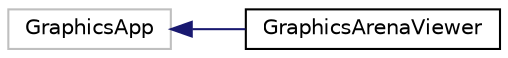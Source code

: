 digraph "Graphical Class Hierarchy"
{
  edge [fontname="Helvetica",fontsize="10",labelfontname="Helvetica",labelfontsize="10"];
  node [fontname="Helvetica",fontsize="10",shape=record];
  rankdir="LR";
  Node1 [label="GraphicsApp",height=0.2,width=0.4,color="grey75", fillcolor="white", style="filled"];
  Node1 -> Node2 [dir="back",color="midnightblue",fontsize="10",style="solid",fontname="Helvetica"];
  Node2 [label="GraphicsArenaViewer",height=0.2,width=0.4,color="black", fillcolor="white", style="filled",URL="$classGraphicsArenaViewer.html",tooltip="An application that uses the MinGfx library to open up a window that includes a few buttons for contr..."];
}
